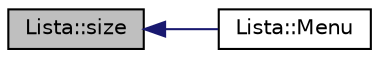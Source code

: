 digraph G
{
  edge [fontname="Helvetica",fontsize="10",labelfontname="Helvetica",labelfontsize="10"];
  node [fontname="Helvetica",fontsize="10",shape=record];
  rankdir="LR";
  Node1 [label="Lista::size",height=0.2,width=0.4,color="black", fillcolor="grey75", style="filled" fontcolor="black"];
  Node1 -> Node2 [dir="back",color="midnightblue",fontsize="10",style="solid"];
  Node2 [label="Lista::Menu",height=0.2,width=0.4,color="black", fillcolor="white", style="filled",URL="$class_lista.html#a2921d7ad3ed24e5d0d7d59d5b39c8eb3",tooltip="Funkcja wyswietlajaca Menu klasy Lista. Deklaracja funkcji, ktora wyswietla Menu. Uzytkownik moze wyb..."];
}
